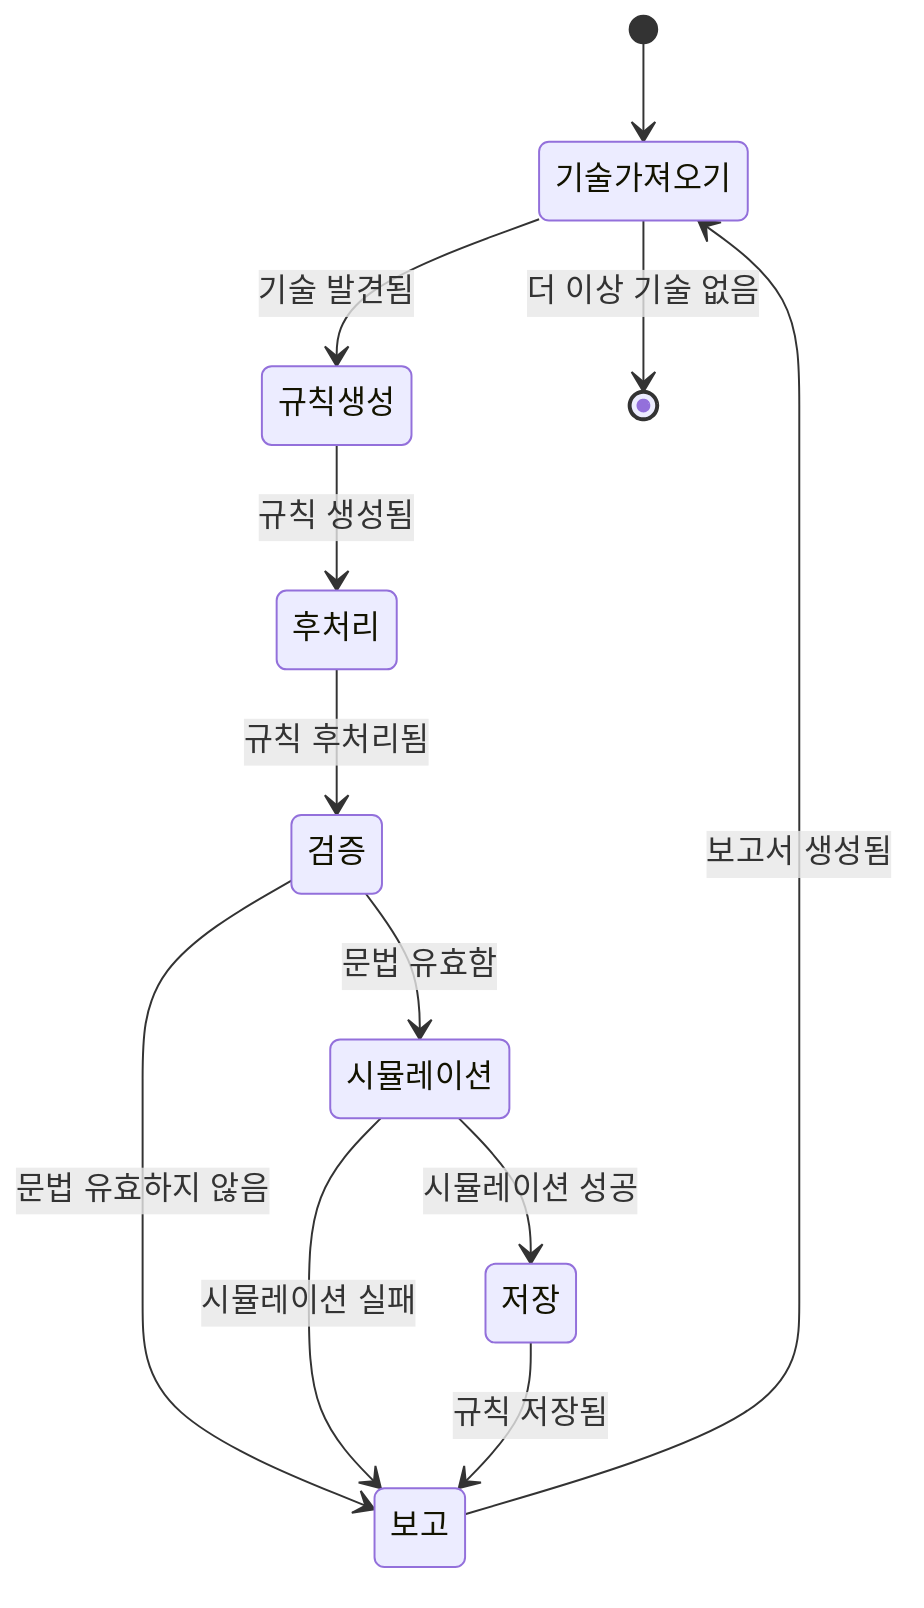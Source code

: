 stateDiagram-v2
    [*] --> 기술가져오기
    기술가져오기 --> 규칙생성 : 기술 발견됨
    기술가져오기 --> [*] : 더 이상 기술 없음
    규칙생성 --> 후처리 : 규칙 생성됨
    후처리 --> 검증 : 규칙 후처리됨
    검증 --> 시뮬레이션 : 문법 유효함
    검증 --> 보고 : 문법 유효하지 않음
    시뮬레이션 --> 저장 : 시뮬레이션 성공
    시뮬레이션 --> 보고 : 시뮬레이션 실패
    저장 --> 보고 : 규칙 저장됨
    보고 --> 기술가져오기 : 보고서 생성됨